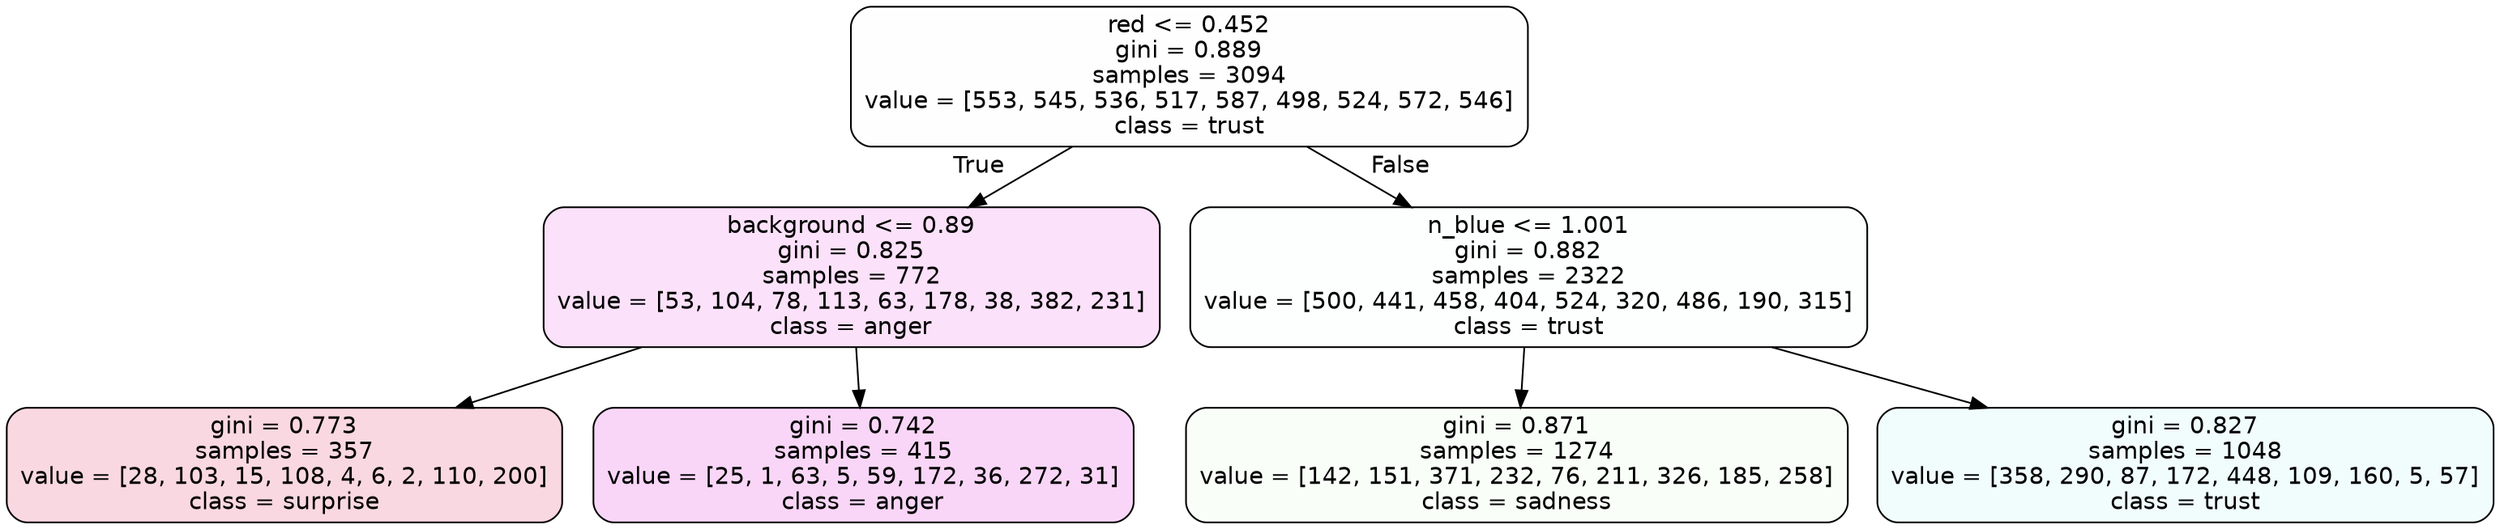 digraph Tree {
node [shape=box, style="filled, rounded", color="black", fontname=helvetica] ;
edge [fontname=helvetica] ;
0 [label="red <= 0.452\ngini = 0.889\nsamples = 3094\nvalue = [553, 545, 536, 517, 587, 498, 524, 572, 546]\nclass = trust", fillcolor="#39d7e501"] ;
1 [label="background <= 0.89\ngini = 0.825\nsamples = 772\nvalue = [53, 104, 78, 113, 63, 178, 38, 382, 231]\nclass = anger", fillcolor="#e539d726"] ;
0 -> 1 [labeldistance=2.5, labelangle=45, headlabel="True"] ;
2 [label="gini = 0.773\nsamples = 357\nvalue = [28, 103, 15, 108, 4, 6, 2, 110, 200]\nclass = surprise", fillcolor="#e5396431"] ;
1 -> 2 ;
3 [label="gini = 0.742\nsamples = 415\nvalue = [25, 1, 63, 5, 59, 172, 36, 272, 31]\nclass = anger", fillcolor="#e539d734"] ;
1 -> 3 ;
4 [label="n_blue <= 1.001\ngini = 0.882\nsamples = 2322\nvalue = [500, 441, 458, 404, 524, 320, 486, 190, 315]\nclass = trust", fillcolor="#39d7e502"] ;
0 -> 4 [labeldistance=2.5, labelangle=-45, headlabel="False"] ;
5 [label="gini = 0.871\nsamples = 1274\nvalue = [142, 151, 371, 232, 76, 211, 326, 185, 258]\nclass = sadness", fillcolor="#64e53907"] ;
4 -> 5 ;
6 [label="gini = 0.827\nsamples = 1048\nvalue = [358, 290, 87, 172, 448, 109, 160, 5, 57]\nclass = trust", fillcolor="#39d7e511"] ;
4 -> 6 ;
}